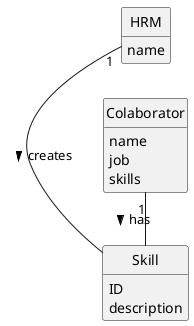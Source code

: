 @startuml
skinparam monochrome true
skinparam packageStyle rectangle
skinparam shadowing false

left to right direction

skinparam classAttributeIconSize 0

hide circle
hide methods

'title Domain Model

'class Platform {
'  -description
'}

class HRM {
    name
}

class Skill {
    ID
    description
}

class Colaborator {
    name
    job
    skills
}

HRM "1" - Skill : creates >
Colaborator "1" - Skill : has >
@enduml